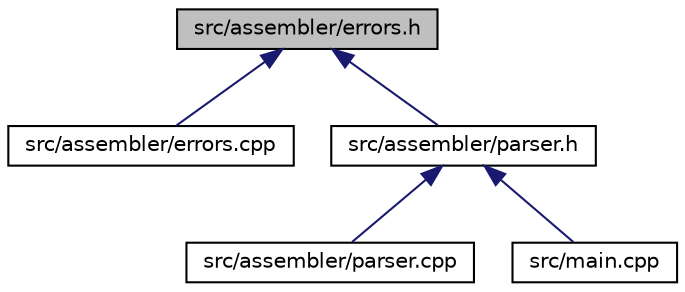 digraph "src/assembler/errors.h"
{
 // LATEX_PDF_SIZE
  edge [fontname="Helvetica",fontsize="10",labelfontname="Helvetica",labelfontsize="10"];
  node [fontname="Helvetica",fontsize="10",shape=record];
  Node1 [label="src/assembler/errors.h",height=0.2,width=0.4,color="black", fillcolor="grey75", style="filled", fontcolor="black",tooltip="Defines error handling structures and error types for syntax and semantic errors in the assembler."];
  Node1 -> Node2 [dir="back",color="midnightblue",fontsize="10",style="solid"];
  Node2 [label="src/assembler/errors.cpp",height=0.2,width=0.4,color="black", fillcolor="white", style="filled",URL="$errors_8cpp.html",tooltip=" "];
  Node1 -> Node3 [dir="back",color="midnightblue",fontsize="10",style="solid"];
  Node3 [label="src/assembler/parser.h",height=0.2,width=0.4,color="black", fillcolor="white", style="filled",URL="$parser_8h.html",tooltip="Contains the definition of the Parser class for parsing tokens and generating intermediate code."];
  Node3 -> Node4 [dir="back",color="midnightblue",fontsize="10",style="solid"];
  Node4 [label="src/assembler/parser.cpp",height=0.2,width=0.4,color="black", fillcolor="white", style="filled",URL="$parser_8cpp.html",tooltip=" "];
  Node3 -> Node5 [dir="back",color="midnightblue",fontsize="10",style="solid"];
  Node5 [label="src/main.cpp",height=0.2,width=0.4,color="black", fillcolor="white", style="filled",URL="$main_8cpp.html",tooltip=" "];
}
